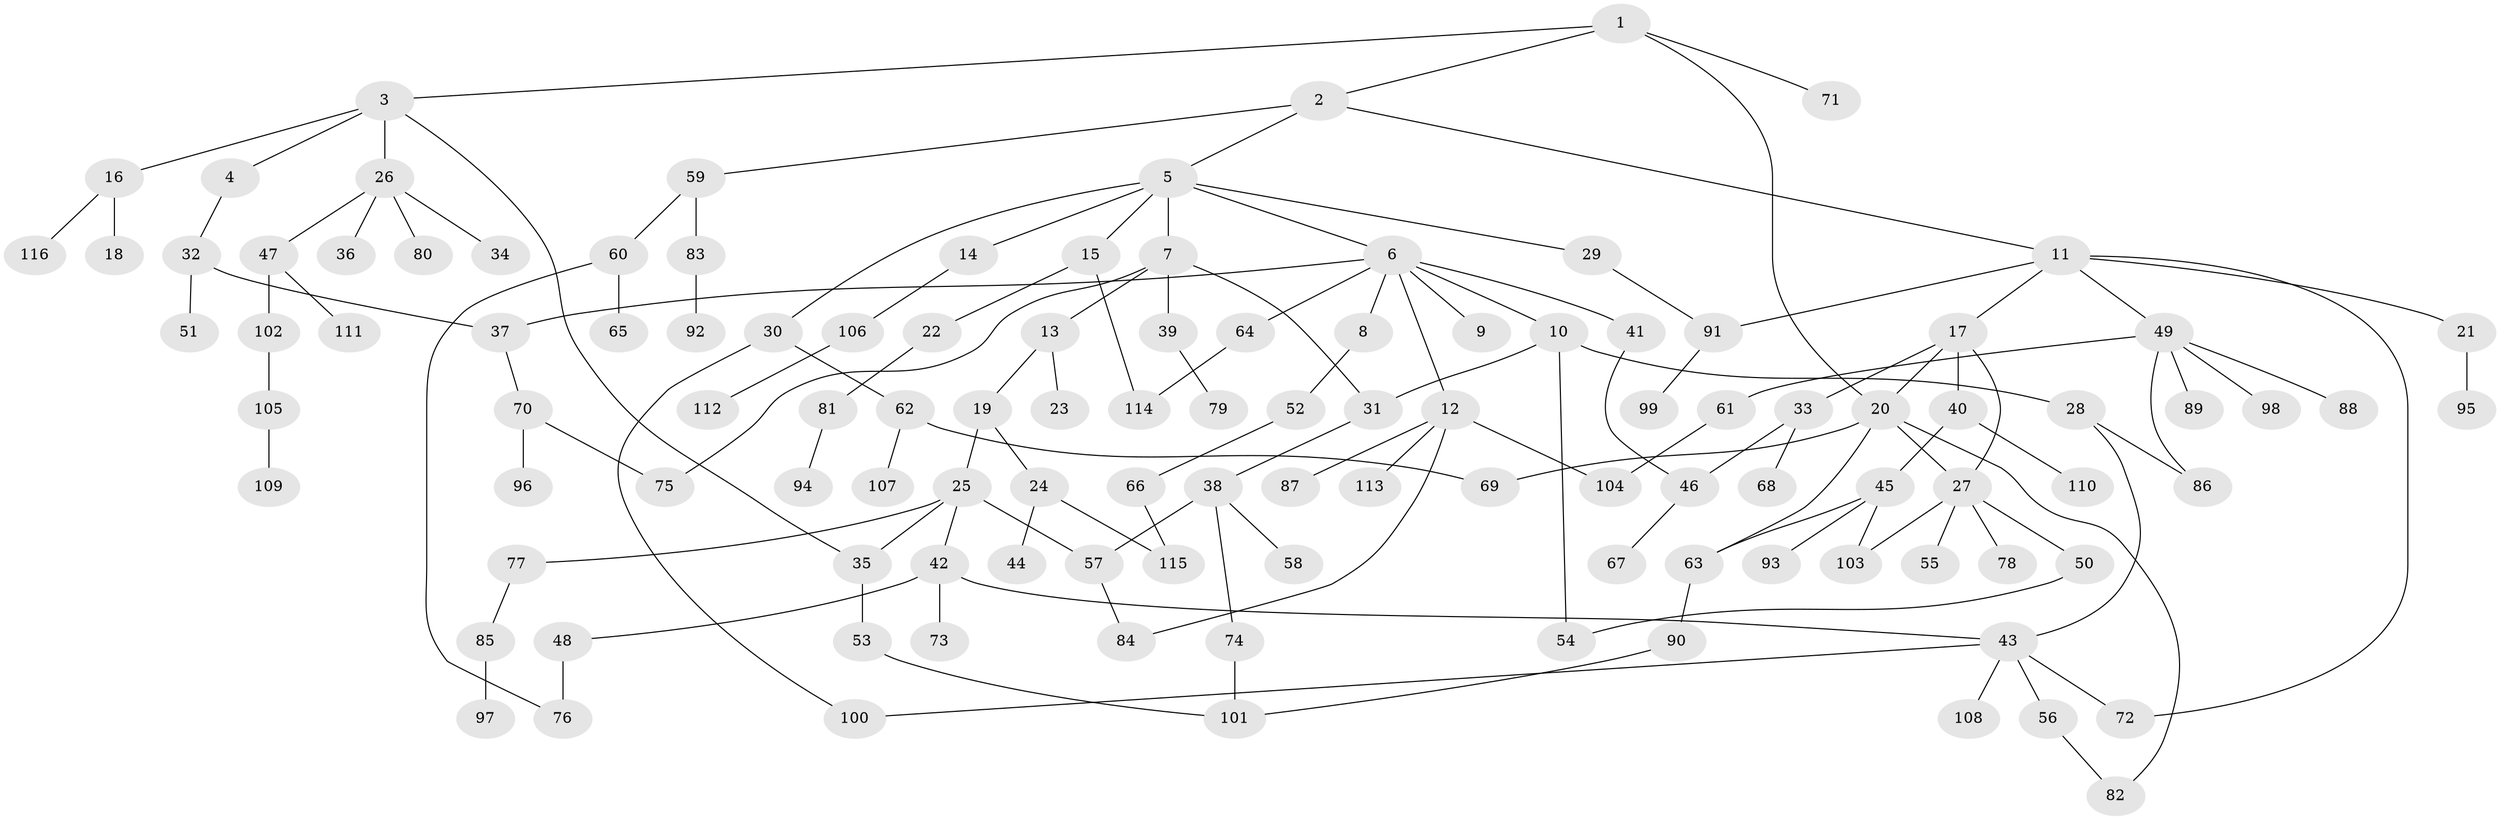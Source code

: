 // coarse degree distribution, {6: 0.05128205128205128, 5: 0.07692307692307693, 3: 0.1794871794871795, 13: 0.01282051282051282, 2: 0.3333333333333333, 1: 0.2948717948717949, 4: 0.038461538461538464, 8: 0.01282051282051282}
// Generated by graph-tools (version 1.1) at 2025/41/03/06/25 10:41:29]
// undirected, 116 vertices, 140 edges
graph export_dot {
graph [start="1"]
  node [color=gray90,style=filled];
  1;
  2;
  3;
  4;
  5;
  6;
  7;
  8;
  9;
  10;
  11;
  12;
  13;
  14;
  15;
  16;
  17;
  18;
  19;
  20;
  21;
  22;
  23;
  24;
  25;
  26;
  27;
  28;
  29;
  30;
  31;
  32;
  33;
  34;
  35;
  36;
  37;
  38;
  39;
  40;
  41;
  42;
  43;
  44;
  45;
  46;
  47;
  48;
  49;
  50;
  51;
  52;
  53;
  54;
  55;
  56;
  57;
  58;
  59;
  60;
  61;
  62;
  63;
  64;
  65;
  66;
  67;
  68;
  69;
  70;
  71;
  72;
  73;
  74;
  75;
  76;
  77;
  78;
  79;
  80;
  81;
  82;
  83;
  84;
  85;
  86;
  87;
  88;
  89;
  90;
  91;
  92;
  93;
  94;
  95;
  96;
  97;
  98;
  99;
  100;
  101;
  102;
  103;
  104;
  105;
  106;
  107;
  108;
  109;
  110;
  111;
  112;
  113;
  114;
  115;
  116;
  1 -- 2;
  1 -- 3;
  1 -- 20;
  1 -- 71;
  2 -- 5;
  2 -- 11;
  2 -- 59;
  3 -- 4;
  3 -- 16;
  3 -- 26;
  3 -- 35;
  4 -- 32;
  5 -- 6;
  5 -- 7;
  5 -- 14;
  5 -- 15;
  5 -- 29;
  5 -- 30;
  6 -- 8;
  6 -- 9;
  6 -- 10;
  6 -- 12;
  6 -- 41;
  6 -- 64;
  6 -- 37;
  7 -- 13;
  7 -- 39;
  7 -- 75;
  7 -- 31;
  8 -- 52;
  10 -- 28;
  10 -- 31;
  10 -- 54;
  11 -- 17;
  11 -- 21;
  11 -- 49;
  11 -- 91;
  11 -- 72;
  12 -- 87;
  12 -- 113;
  12 -- 104;
  12 -- 84;
  13 -- 19;
  13 -- 23;
  14 -- 106;
  15 -- 22;
  15 -- 114;
  16 -- 18;
  16 -- 116;
  17 -- 27;
  17 -- 33;
  17 -- 40;
  17 -- 20;
  19 -- 24;
  19 -- 25;
  20 -- 82;
  20 -- 63;
  20 -- 69;
  20 -- 27;
  21 -- 95;
  22 -- 81;
  24 -- 44;
  24 -- 115;
  25 -- 42;
  25 -- 77;
  25 -- 35;
  25 -- 57;
  26 -- 34;
  26 -- 36;
  26 -- 47;
  26 -- 80;
  27 -- 50;
  27 -- 55;
  27 -- 78;
  27 -- 103;
  28 -- 43;
  28 -- 86;
  29 -- 91;
  30 -- 62;
  30 -- 100;
  31 -- 38;
  32 -- 37;
  32 -- 51;
  33 -- 68;
  33 -- 46;
  35 -- 53;
  37 -- 70;
  38 -- 57;
  38 -- 58;
  38 -- 74;
  39 -- 79;
  40 -- 45;
  40 -- 110;
  41 -- 46;
  42 -- 48;
  42 -- 73;
  42 -- 43;
  43 -- 56;
  43 -- 72;
  43 -- 100;
  43 -- 108;
  45 -- 63;
  45 -- 93;
  45 -- 103;
  46 -- 67;
  47 -- 102;
  47 -- 111;
  48 -- 76;
  49 -- 61;
  49 -- 88;
  49 -- 89;
  49 -- 98;
  49 -- 86;
  50 -- 54;
  52 -- 66;
  53 -- 101;
  56 -- 82;
  57 -- 84;
  59 -- 60;
  59 -- 83;
  60 -- 65;
  60 -- 76;
  61 -- 104;
  62 -- 69;
  62 -- 107;
  63 -- 90;
  64 -- 114;
  66 -- 115;
  70 -- 96;
  70 -- 75;
  74 -- 101;
  77 -- 85;
  81 -- 94;
  83 -- 92;
  85 -- 97;
  90 -- 101;
  91 -- 99;
  102 -- 105;
  105 -- 109;
  106 -- 112;
}
